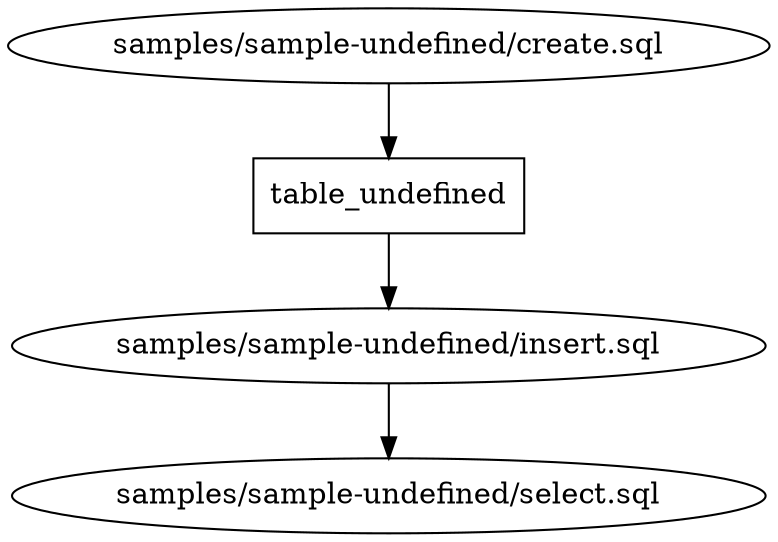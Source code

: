 digraph G {
0 [label="samples/sample-undefined/create.sql", shape="", type=query];
1 [label="samples/sample-undefined/insert.sql", shape="", type=query];
2 [label="samples/sample-undefined/select.sql", shape="", type=query];
3 [label=table_undefined, shape=box, type=table];
0->3 ;
1->2 ;
3->1 ;
}
